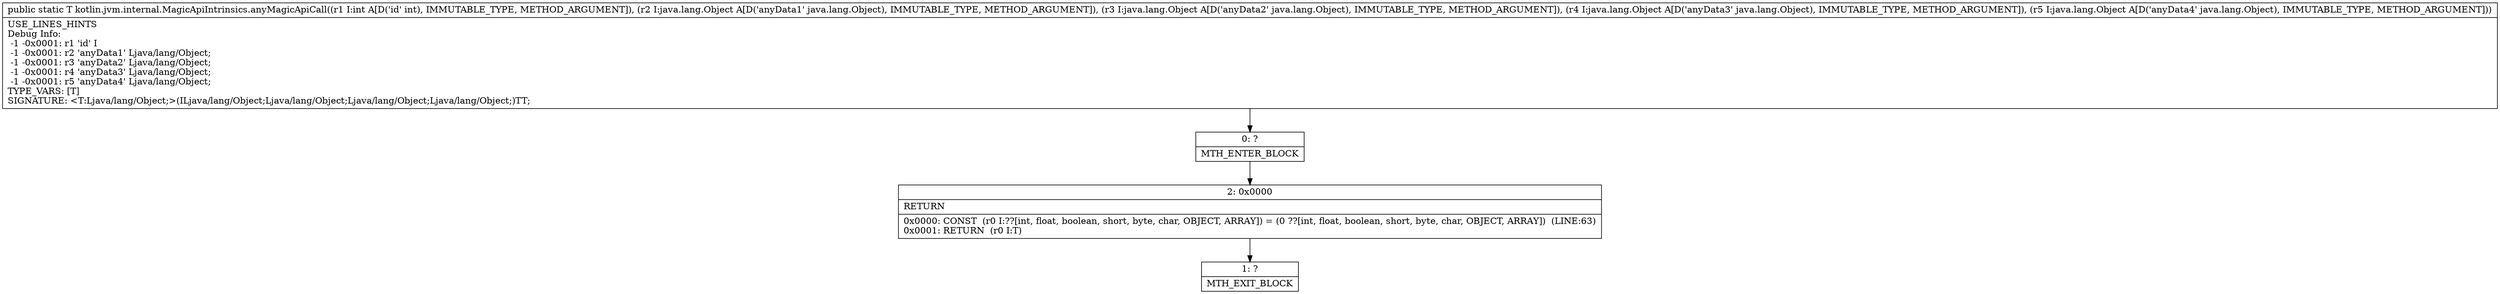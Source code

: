 digraph "CFG forkotlin.jvm.internal.MagicApiIntrinsics.anyMagicApiCall(ILjava\/lang\/Object;Ljava\/lang\/Object;Ljava\/lang\/Object;Ljava\/lang\/Object;)Ljava\/lang\/Object;" {
Node_0 [shape=record,label="{0\:\ ?|MTH_ENTER_BLOCK\l}"];
Node_2 [shape=record,label="{2\:\ 0x0000|RETURN\l|0x0000: CONST  (r0 I:??[int, float, boolean, short, byte, char, OBJECT, ARRAY]) = (0 ??[int, float, boolean, short, byte, char, OBJECT, ARRAY])  (LINE:63)\l0x0001: RETURN  (r0 I:T) \l}"];
Node_1 [shape=record,label="{1\:\ ?|MTH_EXIT_BLOCK\l}"];
MethodNode[shape=record,label="{public static T kotlin.jvm.internal.MagicApiIntrinsics.anyMagicApiCall((r1 I:int A[D('id' int), IMMUTABLE_TYPE, METHOD_ARGUMENT]), (r2 I:java.lang.Object A[D('anyData1' java.lang.Object), IMMUTABLE_TYPE, METHOD_ARGUMENT]), (r3 I:java.lang.Object A[D('anyData2' java.lang.Object), IMMUTABLE_TYPE, METHOD_ARGUMENT]), (r4 I:java.lang.Object A[D('anyData3' java.lang.Object), IMMUTABLE_TYPE, METHOD_ARGUMENT]), (r5 I:java.lang.Object A[D('anyData4' java.lang.Object), IMMUTABLE_TYPE, METHOD_ARGUMENT]))  | USE_LINES_HINTS\lDebug Info:\l  \-1 \-0x0001: r1 'id' I\l  \-1 \-0x0001: r2 'anyData1' Ljava\/lang\/Object;\l  \-1 \-0x0001: r3 'anyData2' Ljava\/lang\/Object;\l  \-1 \-0x0001: r4 'anyData3' Ljava\/lang\/Object;\l  \-1 \-0x0001: r5 'anyData4' Ljava\/lang\/Object;\lTYPE_VARS: [T]\lSIGNATURE: \<T:Ljava\/lang\/Object;\>(ILjava\/lang\/Object;Ljava\/lang\/Object;Ljava\/lang\/Object;Ljava\/lang\/Object;)TT;\l}"];
MethodNode -> Node_0;Node_0 -> Node_2;
Node_2 -> Node_1;
}

